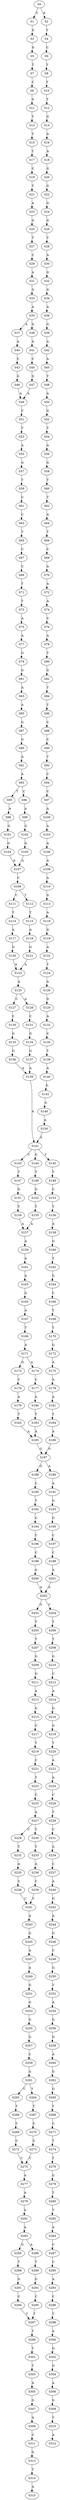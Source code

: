 strict digraph  {
	S0 -> S1 [ label = C ];
	S0 -> S2 [ label = A ];
	S1 -> S3 [ label = G ];
	S2 -> S4 [ label = T ];
	S3 -> S5 [ label = G ];
	S4 -> S6 [ label = C ];
	S5 -> S7 [ label = T ];
	S6 -> S8 [ label = T ];
	S7 -> S9 [ label = C ];
	S8 -> S10 [ label = T ];
	S9 -> S11 [ label = G ];
	S10 -> S12 [ label = T ];
	S11 -> S13 [ label = T ];
	S12 -> S14 [ label = G ];
	S13 -> S15 [ label = T ];
	S14 -> S16 [ label = A ];
	S15 -> S17 [ label = T ];
	S16 -> S18 [ label = A ];
	S17 -> S19 [ label = C ];
	S18 -> S20 [ label = G ];
	S19 -> S21 [ label = T ];
	S20 -> S22 [ label = G ];
	S21 -> S23 [ label = A ];
	S22 -> S24 [ label = G ];
	S23 -> S25 [ label = G ];
	S24 -> S26 [ label = G ];
	S25 -> S27 [ label = T ];
	S26 -> S28 [ label = T ];
	S27 -> S29 [ label = C ];
	S28 -> S30 [ label = A ];
	S29 -> S31 [ label = A ];
	S30 -> S32 [ label = G ];
	S31 -> S33 [ label = G ];
	S32 -> S34 [ label = G ];
	S33 -> S35 [ label = A ];
	S34 -> S36 [ label = A ];
	S35 -> S37 [ label = A ];
	S35 -> S38 [ label = G ];
	S36 -> S39 [ label = G ];
	S37 -> S40 [ label = A ];
	S38 -> S41 [ label = A ];
	S39 -> S42 [ label = A ];
	S40 -> S43 [ label = C ];
	S41 -> S44 [ label = C ];
	S42 -> S45 [ label = A ];
	S43 -> S46 [ label = G ];
	S44 -> S47 [ label = G ];
	S45 -> S48 [ label = T ];
	S46 -> S49 [ label = A ];
	S47 -> S49 [ label = A ];
	S48 -> S50 [ label = A ];
	S49 -> S51 [ label = C ];
	S50 -> S52 [ label = G ];
	S51 -> S53 [ label = T ];
	S52 -> S54 [ label = T ];
	S53 -> S55 [ label = A ];
	S54 -> S56 [ label = A ];
	S55 -> S57 [ label = G ];
	S56 -> S58 [ label = G ];
	S57 -> S59 [ label = T ];
	S58 -> S60 [ label = T ];
	S59 -> S61 [ label = C ];
	S60 -> S62 [ label = T ];
	S61 -> S63 [ label = C ];
	S62 -> S64 [ label = A ];
	S63 -> S65 [ label = T ];
	S64 -> S66 [ label = T ];
	S65 -> S67 [ label = C ];
	S66 -> S68 [ label = C ];
	S67 -> S69 [ label = C ];
	S68 -> S70 [ label = A ];
	S69 -> S71 [ label = T ];
	S70 -> S72 [ label = A ];
	S71 -> S73 [ label = T ];
	S72 -> S74 [ label = A ];
	S73 -> S75 [ label = A ];
	S74 -> S76 [ label = C ];
	S75 -> S77 [ label = A ];
	S76 -> S78 [ label = A ];
	S77 -> S79 [ label = G ];
	S78 -> S80 [ label = T ];
	S79 -> S81 [ label = G ];
	S80 -> S82 [ label = G ];
	S81 -> S83 [ label = A ];
	S82 -> S84 [ label = T ];
	S83 -> S85 [ label = A ];
	S84 -> S86 [ label = T ];
	S85 -> S87 [ label = G ];
	S86 -> S88 [ label = C ];
	S87 -> S89 [ label = G ];
	S88 -> S90 [ label = C ];
	S89 -> S91 [ label = A ];
	S90 -> S92 [ label = T ];
	S91 -> S93 [ label = A ];
	S92 -> S94 [ label = C ];
	S93 -> S95 [ label = T ];
	S93 -> S96 [ label = C ];
	S94 -> S97 [ label = C ];
	S95 -> S98 [ label = A ];
	S96 -> S99 [ label = A ];
	S97 -> S100 [ label = A ];
	S98 -> S101 [ label = G ];
	S99 -> S102 [ label = G ];
	S100 -> S103 [ label = A ];
	S101 -> S104 [ label = G ];
	S102 -> S105 [ label = G ];
	S103 -> S106 [ label = A ];
	S104 -> S107 [ label = A ];
	S105 -> S107 [ label = A ];
	S106 -> S108 [ label = A ];
	S107 -> S109 [ label = C ];
	S108 -> S110 [ label = A ];
	S109 -> S111 [ label = C ];
	S109 -> S112 [ label = T ];
	S110 -> S113 [ label = G ];
	S111 -> S114 [ label = T ];
	S112 -> S115 [ label = T ];
	S113 -> S116 [ label = A ];
	S114 -> S117 [ label = A ];
	S115 -> S118 [ label = A ];
	S116 -> S119 [ label = G ];
	S117 -> S120 [ label = G ];
	S118 -> S121 [ label = G ];
	S119 -> S122 [ label = A ];
	S120 -> S123 [ label = A ];
	S121 -> S123 [ label = A ];
	S122 -> S124 [ label = T ];
	S123 -> S125 [ label = A ];
	S124 -> S126 [ label = A ];
	S125 -> S127 [ label = C ];
	S125 -> S128 [ label = A ];
	S126 -> S129 [ label = G ];
	S127 -> S130 [ label = C ];
	S128 -> S131 [ label = C ];
	S129 -> S132 [ label = A ];
	S130 -> S133 [ label = G ];
	S131 -> S134 [ label = G ];
	S132 -> S135 [ label = C ];
	S133 -> S136 [ label = G ];
	S134 -> S137 [ label = G ];
	S135 -> S138 [ label = T ];
	S136 -> S139 [ label = A ];
	S137 -> S139 [ label = A ];
	S138 -> S140 [ label = A ];
	S139 -> S141 [ label = A ];
	S140 -> S142 [ label = G ];
	S141 -> S143 [ label = C ];
	S141 -> S144 [ label = G ];
	S141 -> S145 [ label = T ];
	S142 -> S146 [ label = G ];
	S143 -> S147 [ label = T ];
	S144 -> S148 [ label = T ];
	S145 -> S149 [ label = T ];
	S146 -> S150 [ label = A ];
	S147 -> S151 [ label = G ];
	S148 -> S152 [ label = G ];
	S149 -> S153 [ label = C ];
	S150 -> S141 [ label = A ];
	S151 -> S154 [ label = T ];
	S152 -> S155 [ label = T ];
	S153 -> S156 [ label = T ];
	S154 -> S157 [ label = A ];
	S155 -> S157 [ label = A ];
	S156 -> S158 [ label = A ];
	S157 -> S159 [ label = A ];
	S158 -> S160 [ label = G ];
	S159 -> S161 [ label = A ];
	S160 -> S162 [ label = T ];
	S161 -> S163 [ label = A ];
	S162 -> S164 [ label = G ];
	S163 -> S165 [ label = G ];
	S164 -> S166 [ label = C ];
	S165 -> S167 [ label = A ];
	S166 -> S168 [ label = T ];
	S167 -> S169 [ label = T ];
	S168 -> S170 [ label = T ];
	S169 -> S171 [ label = A ];
	S170 -> S172 [ label = G ];
	S171 -> S173 [ label = G ];
	S171 -> S174 [ label = A ];
	S172 -> S175 [ label = A ];
	S173 -> S176 [ label = C ];
	S174 -> S177 [ label = C ];
	S175 -> S178 [ label = A ];
	S176 -> S179 [ label = A ];
	S177 -> S180 [ label = A ];
	S178 -> S181 [ label = A ];
	S179 -> S182 [ label = T ];
	S180 -> S183 [ label = T ];
	S181 -> S184 [ label = T ];
	S182 -> S185 [ label = A ];
	S183 -> S185 [ label = A ];
	S184 -> S186 [ label = A ];
	S185 -> S187 [ label = G ];
	S186 -> S187 [ label = G ];
	S187 -> S188 [ label = G ];
	S187 -> S189 [ label = A ];
	S188 -> S190 [ label = C ];
	S189 -> S191 [ label = A ];
	S190 -> S192 [ label = T ];
	S191 -> S193 [ label = G ];
	S192 -> S194 [ label = C ];
	S193 -> S195 [ label = G ];
	S194 -> S196 [ label = C ];
	S195 -> S197 [ label = C ];
	S196 -> S198 [ label = C ];
	S197 -> S199 [ label = C ];
	S198 -> S200 [ label = A ];
	S199 -> S201 [ label = A ];
	S200 -> S202 [ label = A ];
	S201 -> S202 [ label = A ];
	S202 -> S203 [ label = G ];
	S202 -> S204 [ label = C ];
	S203 -> S205 [ label = T ];
	S204 -> S206 [ label = T ];
	S205 -> S207 [ label = T ];
	S206 -> S208 [ label = T ];
	S207 -> S209 [ label = G ];
	S208 -> S210 [ label = G ];
	S209 -> S211 [ label = G ];
	S210 -> S212 [ label = C ];
	S211 -> S213 [ label = A ];
	S212 -> S214 [ label = A ];
	S213 -> S215 [ label = G ];
	S214 -> S216 [ label = G ];
	S215 -> S217 [ label = C ];
	S216 -> S218 [ label = G ];
	S217 -> S219 [ label = T ];
	S218 -> S220 [ label = T ];
	S219 -> S221 [ label = C ];
	S220 -> S222 [ label = A ];
	S221 -> S223 [ label = T ];
	S222 -> S224 [ label = A ];
	S223 -> S225 [ label = C ];
	S224 -> S226 [ label = C ];
	S225 -> S227 [ label = A ];
	S226 -> S228 [ label = T ];
	S227 -> S229 [ label = C ];
	S227 -> S230 [ label = T ];
	S228 -> S231 [ label = C ];
	S229 -> S232 [ label = T ];
	S230 -> S233 [ label = T ];
	S231 -> S234 [ label = A ];
	S232 -> S235 [ label = A ];
	S233 -> S236 [ label = A ];
	S234 -> S237 [ label = C ];
	S235 -> S238 [ label = C ];
	S236 -> S239 [ label = C ];
	S237 -> S240 [ label = A ];
	S238 -> S241 [ label = C ];
	S239 -> S241 [ label = C ];
	S240 -> S242 [ label = G ];
	S241 -> S243 [ label = A ];
	S242 -> S244 [ label = A ];
	S243 -> S245 [ label = G ];
	S244 -> S246 [ label = G ];
	S245 -> S247 [ label = A ];
	S246 -> S248 [ label = C ];
	S247 -> S249 [ label = A ];
	S248 -> S250 [ label = G ];
	S249 -> S251 [ label = G ];
	S250 -> S252 [ label = T ];
	S251 -> S253 [ label = G ];
	S252 -> S254 [ label = A ];
	S253 -> S255 [ label = G ];
	S254 -> S256 [ label = G ];
	S255 -> S257 [ label = G ];
	S256 -> S258 [ label = G ];
	S257 -> S259 [ label = C ];
	S258 -> S260 [ label = A ];
	S259 -> S261 [ label = A ];
	S260 -> S262 [ label = G ];
	S261 -> S263 [ label = C ];
	S261 -> S264 [ label = T ];
	S262 -> S265 [ label = G ];
	S263 -> S266 [ label = T ];
	S264 -> S267 [ label = T ];
	S265 -> S268 [ label = T ];
	S266 -> S269 [ label = C ];
	S267 -> S270 [ label = C ];
	S268 -> S271 [ label = C ];
	S269 -> S272 [ label = C ];
	S270 -> S273 [ label = C ];
	S271 -> S274 [ label = T ];
	S272 -> S275 [ label = C ];
	S273 -> S275 [ label = C ];
	S274 -> S276 [ label = T ];
	S275 -> S277 [ label = A ];
	S276 -> S278 [ label = G ];
	S277 -> S279 [ label = A ];
	S278 -> S280 [ label = T ];
	S279 -> S281 [ label = A ];
	S280 -> S282 [ label = T ];
	S281 -> S283 [ label = A ];
	S282 -> S284 [ label = A ];
	S283 -> S285 [ label = G ];
	S283 -> S286 [ label = A ];
	S284 -> S287 [ label = C ];
	S285 -> S288 [ label = T ];
	S286 -> S289 [ label = T ];
	S287 -> S290 [ label = C ];
	S288 -> S291 [ label = G ];
	S289 -> S292 [ label = G ];
	S290 -> S293 [ label = A ];
	S291 -> S294 [ label = C ];
	S292 -> S295 [ label = C ];
	S293 -> S296 [ label = C ];
	S294 -> S297 [ label = T ];
	S295 -> S297 [ label = T ];
	S296 -> S298 [ label = T ];
	S297 -> S299 [ label = T ];
	S298 -> S300 [ label = A ];
	S299 -> S301 [ label = T ];
	S300 -> S302 [ label = G ];
	S301 -> S303 [ label = T ];
	S302 -> S304 [ label = G ];
	S303 -> S305 [ label = A ];
	S304 -> S306 [ label = A ];
	S305 -> S307 [ label = G ];
	S306 -> S308 [ label = G ];
	S307 -> S309 [ label = A ];
	S308 -> S310 [ label = T ];
	S309 -> S311 [ label = C ];
	S310 -> S312 [ label = A ];
	S311 -> S313 [ label = G ];
	S313 -> S314 [ label = T ];
	S314 -> S315 [ label = A ];
}
